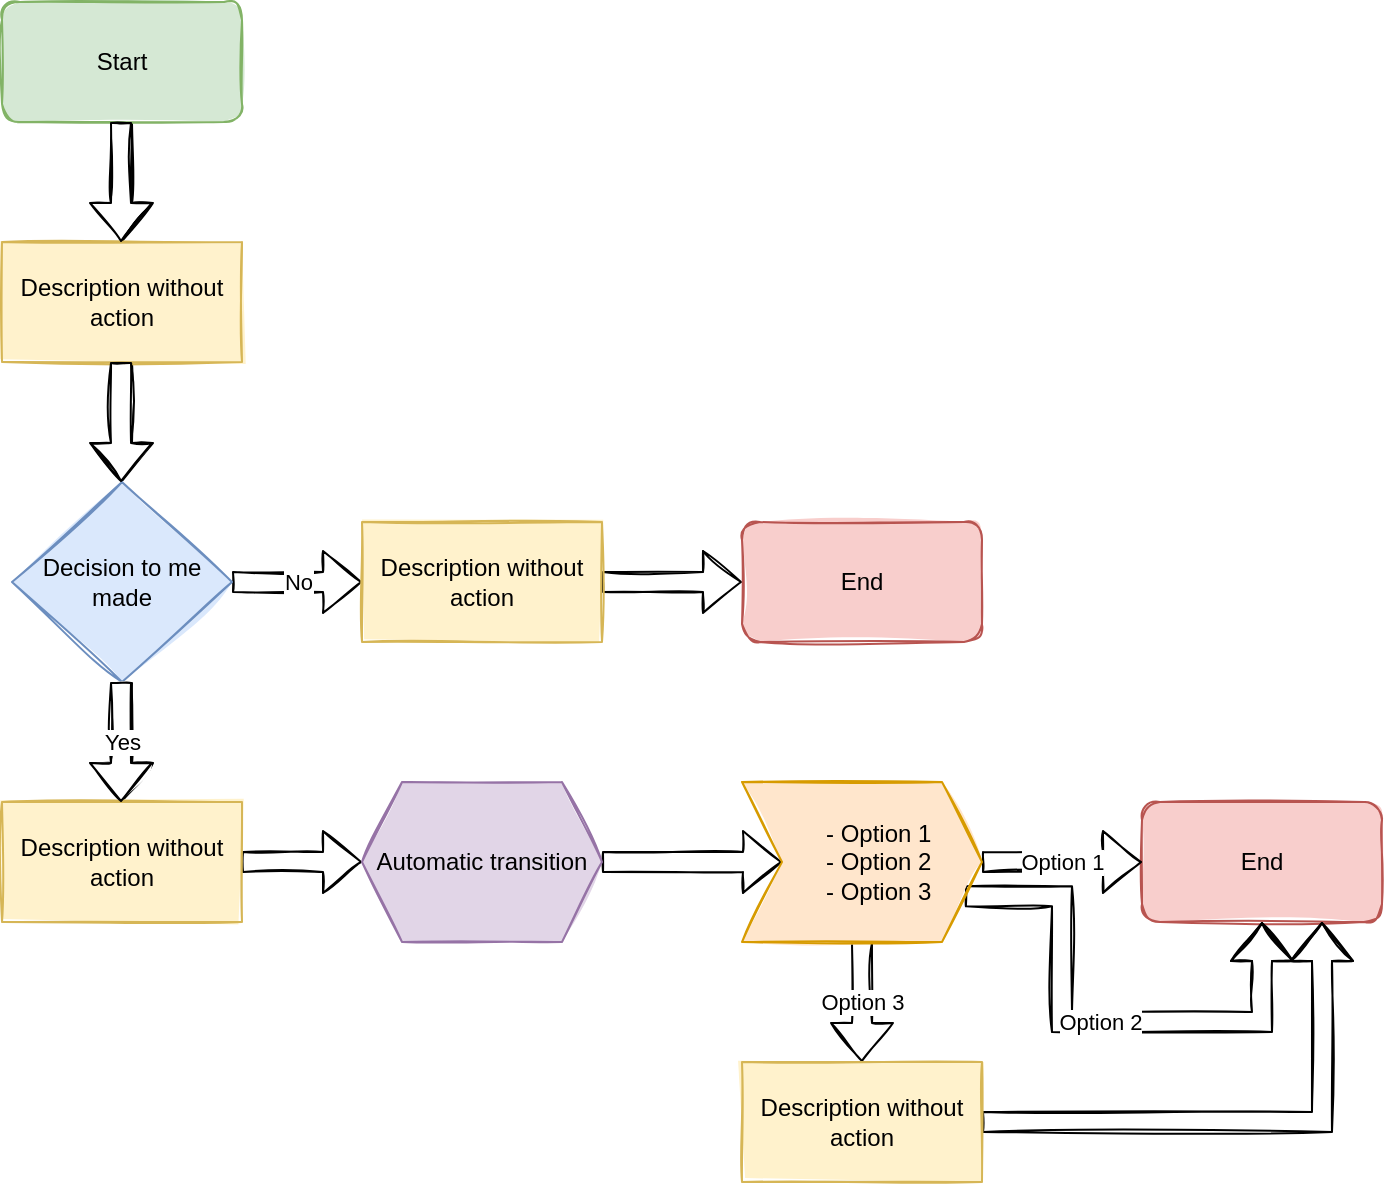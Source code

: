 <mxfile version="16.1.0" type="device"><diagram id="o_-JVSorGUq8rQS-DgG7" name="Page-1"><mxGraphModel dx="870" dy="626" grid="1" gridSize="10" guides="1" tooltips="1" connect="1" arrows="1" fold="1" page="1" pageScale="1" pageWidth="827" pageHeight="1169" math="0" shadow="0"><root><mxCell id="0"/><mxCell id="1" parent="0"/><mxCell id="ipaL6n43P8oaSK_bz6wS-7" style="edgeStyle=orthogonalEdgeStyle;rounded=0;orthogonalLoop=1;jettySize=auto;html=1;exitX=0.5;exitY=1;exitDx=0;exitDy=0;sketch=1;strokeColor=default;shape=flexArrow;" parent="1" source="ipaL6n43P8oaSK_bz6wS-1" target="ipaL6n43P8oaSK_bz6wS-6" edge="1"><mxGeometry relative="1" as="geometry"/></mxCell><mxCell id="ipaL6n43P8oaSK_bz6wS-1" value="Start" style="rounded=1;whiteSpace=wrap;html=1;fillColor=#d5e8d4;strokeColor=#82b366;sketch=1;fillStyle=solid;" parent="1" vertex="1"><mxGeometry x="100" y="40" width="120" height="60" as="geometry"/></mxCell><mxCell id="ipaL6n43P8oaSK_bz6wS-9" value="" style="edgeStyle=orthogonalEdgeStyle;shape=flexArrow;rounded=0;sketch=1;orthogonalLoop=1;jettySize=auto;html=1;strokeColor=default;" parent="1" source="ipaL6n43P8oaSK_bz6wS-6" target="ipaL6n43P8oaSK_bz6wS-8" edge="1"><mxGeometry relative="1" as="geometry"/></mxCell><mxCell id="ipaL6n43P8oaSK_bz6wS-6" value="Description without action" style="rounded=0;whiteSpace=wrap;html=1;sketch=1;fillStyle=solid;fillColor=#fff2cc;strokeColor=#d6b656;" parent="1" vertex="1"><mxGeometry x="100" y="160" width="120" height="60" as="geometry"/></mxCell><mxCell id="ipaL6n43P8oaSK_bz6wS-11" value="No" style="edgeStyle=orthogonalEdgeStyle;shape=flexArrow;rounded=0;sketch=1;orthogonalLoop=1;jettySize=auto;html=1;strokeColor=default;fillColor=#FFFFFF;" parent="1" source="ipaL6n43P8oaSK_bz6wS-8" target="ipaL6n43P8oaSK_bz6wS-10" edge="1"><mxGeometry relative="1" as="geometry"/></mxCell><mxCell id="ipaL6n43P8oaSK_bz6wS-13" value="Yes" style="edgeStyle=orthogonalEdgeStyle;shape=flexArrow;rounded=0;sketch=1;orthogonalLoop=1;jettySize=auto;html=1;strokeColor=default;" parent="1" source="ipaL6n43P8oaSK_bz6wS-8" target="ipaL6n43P8oaSK_bz6wS-12" edge="1"><mxGeometry relative="1" as="geometry"/></mxCell><mxCell id="ipaL6n43P8oaSK_bz6wS-8" value="Decision to me made" style="rhombus;whiteSpace=wrap;html=1;fillColor=#dae8fc;strokeColor=#6c8ebf;rounded=0;sketch=1;fillStyle=solid;" parent="1" vertex="1"><mxGeometry x="105" y="280" width="110" height="100" as="geometry"/></mxCell><mxCell id="ipaL6n43P8oaSK_bz6wS-15" value="" style="edgeStyle=orthogonalEdgeStyle;shape=flexArrow;rounded=0;sketch=1;orthogonalLoop=1;jettySize=auto;html=1;strokeColor=default;fillColor=default;" parent="1" source="ipaL6n43P8oaSK_bz6wS-10" target="ipaL6n43P8oaSK_bz6wS-14" edge="1"><mxGeometry relative="1" as="geometry"/></mxCell><mxCell id="ipaL6n43P8oaSK_bz6wS-10" value="Description without action" style="rounded=0;whiteSpace=wrap;html=1;sketch=1;fillStyle=solid;fillColor=#fff2cc;strokeColor=#d6b656;" parent="1" vertex="1"><mxGeometry x="280" y="300" width="120" height="60" as="geometry"/></mxCell><mxCell id="ipaL6n43P8oaSK_bz6wS-17" value="" style="edgeStyle=orthogonalEdgeStyle;shape=flexArrow;rounded=0;sketch=1;orthogonalLoop=1;jettySize=auto;html=1;strokeColor=default;entryX=0;entryY=0.5;entryDx=0;entryDy=0;fillColor=default;" parent="1" source="ipaL6n43P8oaSK_bz6wS-12" target="ipaL6n43P8oaSK_bz6wS-18" edge="1"><mxGeometry relative="1" as="geometry"><mxPoint x="280" y="459.4" as="targetPoint"/></mxGeometry></mxCell><mxCell id="ipaL6n43P8oaSK_bz6wS-12" value="Description without action" style="rounded=0;whiteSpace=wrap;html=1;sketch=1;fillStyle=solid;fillColor=#fff2cc;strokeColor=#d6b656;" parent="1" vertex="1"><mxGeometry x="100" y="440" width="120" height="60" as="geometry"/></mxCell><mxCell id="ipaL6n43P8oaSK_bz6wS-14" value="End" style="rounded=1;whiteSpace=wrap;html=1;fillColor=#f8cecc;strokeColor=#b85450;sketch=1;fillStyle=solid;" parent="1" vertex="1"><mxGeometry x="470" y="300" width="120" height="60" as="geometry"/></mxCell><mxCell id="ipaL6n43P8oaSK_bz6wS-20" style="edgeStyle=orthogonalEdgeStyle;shape=flexArrow;rounded=0;sketch=1;orthogonalLoop=1;jettySize=auto;html=1;exitX=1;exitY=0.5;exitDx=0;exitDy=0;entryX=0;entryY=0.5;entryDx=0;entryDy=0;strokeColor=default;fillColor=default;" parent="1" source="ipaL6n43P8oaSK_bz6wS-18" target="ipaL6n43P8oaSK_bz6wS-24" edge="1"><mxGeometry relative="1" as="geometry"><mxPoint x="470" y="470" as="targetPoint"/></mxGeometry></mxCell><mxCell id="ipaL6n43P8oaSK_bz6wS-18" value="Automatic transition" style="shape=hexagon;perimeter=hexagonPerimeter2;whiteSpace=wrap;html=1;fixedSize=1;sketch=1;fillStyle=solid;fillColor=#e1d5e7;strokeColor=#9673a6;" parent="1" vertex="1"><mxGeometry x="280" y="430" width="120" height="80" as="geometry"/></mxCell><mxCell id="ipaL6n43P8oaSK_bz6wS-22" value="End" style="rounded=1;whiteSpace=wrap;html=1;fillColor=#f8cecc;strokeColor=#b85450;sketch=1;fillStyle=solid;" parent="1" vertex="1"><mxGeometry x="670" y="440" width="120" height="60" as="geometry"/></mxCell><mxCell id="ipaL6n43P8oaSK_bz6wS-25" value="Option 1" style="edgeStyle=orthogonalEdgeStyle;shape=flexArrow;rounded=0;sketch=1;orthogonalLoop=1;jettySize=auto;html=1;exitX=1;exitY=0.5;exitDx=0;exitDy=0;entryX=0;entryY=0.5;entryDx=0;entryDy=0;strokeColor=default;fillColor=default;" parent="1" source="ipaL6n43P8oaSK_bz6wS-24" target="ipaL6n43P8oaSK_bz6wS-22" edge="1"><mxGeometry relative="1" as="geometry"/></mxCell><mxCell id="ipaL6n43P8oaSK_bz6wS-26" value="Option 2" style="edgeStyle=orthogonalEdgeStyle;shape=flexArrow;rounded=0;sketch=1;orthogonalLoop=1;jettySize=auto;html=1;exitX=1;exitY=0.75;exitDx=0;exitDy=0;entryX=0.5;entryY=1;entryDx=0;entryDy=0;strokeColor=default;fillColor=default;" parent="1" source="ipaL6n43P8oaSK_bz6wS-24" target="ipaL6n43P8oaSK_bz6wS-22" edge="1"><mxGeometry relative="1" as="geometry"><Array as="points"><mxPoint x="630" y="487"/><mxPoint x="630" y="550"/><mxPoint x="730" y="550"/></Array></mxGeometry></mxCell><mxCell id="ipaL6n43P8oaSK_bz6wS-28" value="Option 3" style="edgeStyle=orthogonalEdgeStyle;shape=flexArrow;rounded=0;sketch=1;orthogonalLoop=1;jettySize=auto;html=1;exitX=0.5;exitY=1;exitDx=0;exitDy=0;entryX=0.5;entryY=0;entryDx=0;entryDy=0;strokeColor=default;fillColor=default;" parent="1" source="ipaL6n43P8oaSK_bz6wS-24" target="ipaL6n43P8oaSK_bz6wS-27" edge="1"><mxGeometry relative="1" as="geometry"/></mxCell><mxCell id="ipaL6n43P8oaSK_bz6wS-24" value="&lt;blockquote style=&quot;margin: 0 0 0 40px ; border: none ; padding: 0px&quot;&gt;- Option 1&lt;br&gt;- Option 2&lt;br&gt;- Option 3&lt;/blockquote&gt;" style="shape=step;perimeter=stepPerimeter;whiteSpace=wrap;html=1;fixedSize=1;sketch=1;fillStyle=solid;fillColor=#ffe6cc;strokeColor=#d79b00;align=left;" parent="1" vertex="1"><mxGeometry x="470" y="430" width="120" height="80" as="geometry"/></mxCell><mxCell id="ipaL6n43P8oaSK_bz6wS-29" style="edgeStyle=orthogonalEdgeStyle;shape=flexArrow;rounded=0;sketch=1;orthogonalLoop=1;jettySize=auto;html=1;exitX=1;exitY=0.5;exitDx=0;exitDy=0;entryX=0.75;entryY=1;entryDx=0;entryDy=0;strokeColor=default;fillColor=default;" parent="1" source="ipaL6n43P8oaSK_bz6wS-27" target="ipaL6n43P8oaSK_bz6wS-22" edge="1"><mxGeometry relative="1" as="geometry"/></mxCell><mxCell id="ipaL6n43P8oaSK_bz6wS-27" value="Description without action" style="rounded=0;whiteSpace=wrap;html=1;sketch=1;fillStyle=solid;fillColor=#fff2cc;strokeColor=#d6b656;" parent="1" vertex="1"><mxGeometry x="470" y="570" width="120" height="60" as="geometry"/></mxCell><mxCell id="LiWWIZqxrh0gKxfWtvxY-1" style="edgeStyle=orthogonalEdgeStyle;rounded=0;orthogonalLoop=1;jettySize=auto;html=1;exitX=0.5;exitY=1;exitDx=0;exitDy=0;sketch=1;strokeColor=default;shape=flexArrow;fillColor=#FFFFFF;" edge="1" parent="1"><mxGeometry relative="1" as="geometry"><mxPoint x="159.5" y="100" as="sourcePoint"/><mxPoint x="159.5" y="160" as="targetPoint"/></mxGeometry></mxCell><mxCell id="LiWWIZqxrh0gKxfWtvxY-2" value="" style="edgeStyle=orthogonalEdgeStyle;shape=flexArrow;rounded=0;sketch=1;orthogonalLoop=1;jettySize=auto;html=1;strokeColor=default;fillColor=#FFFFFF;" edge="1" parent="1"><mxGeometry relative="1" as="geometry"><mxPoint x="159.5" y="220" as="sourcePoint"/><mxPoint x="159.5" y="280" as="targetPoint"/></mxGeometry></mxCell><mxCell id="LiWWIZqxrh0gKxfWtvxY-3" value="Yes" style="edgeStyle=orthogonalEdgeStyle;shape=flexArrow;rounded=0;sketch=1;orthogonalLoop=1;jettySize=auto;html=1;strokeColor=default;fillColor=#FFFFFF;" edge="1" parent="1"><mxGeometry relative="1" as="geometry"><mxPoint x="159.5" y="380" as="sourcePoint"/><mxPoint x="159.5" y="440" as="targetPoint"/></mxGeometry></mxCell></root></mxGraphModel></diagram></mxfile>